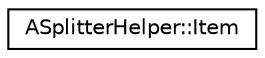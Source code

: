 digraph "Graphical Class Hierarchy"
{
 // LATEX_PDF_SIZE
  edge [fontname="Helvetica",fontsize="10",labelfontname="Helvetica",labelfontsize="10"];
  node [fontname="Helvetica",fontsize="10",shape=record];
  rankdir="LR";
  Node0 [label="ASplitterHelper::Item",height=0.2,width=0.4,color="black", fillcolor="white", style="filled",URL="$structASplitterHelper_1_1Item.html",tooltip=" "];
}
